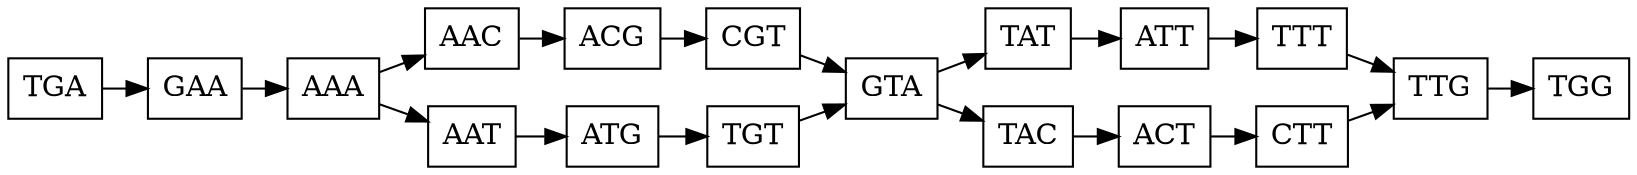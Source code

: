 digraph G {
  rankdir="LR"
  graph[ranksep=0.3]
  node [shape="box" margin=0.1 height=0.15 width=0.5];
  "TGA" ->  "GAA" -> "AAA" -> "AAC" -> "ACG" -> "CGT" -> "GTA"
  "AAA" -> "AAT" -> "ATG" -> "TGT" -> "GTA"
  "GTA" -> "TAT" -> "ATT" -> "TTT" -> "TTG"
  "GTA" -> "TAC" -> "ACT" -> "CTT" -> "TTG" -> "TGG"
}
